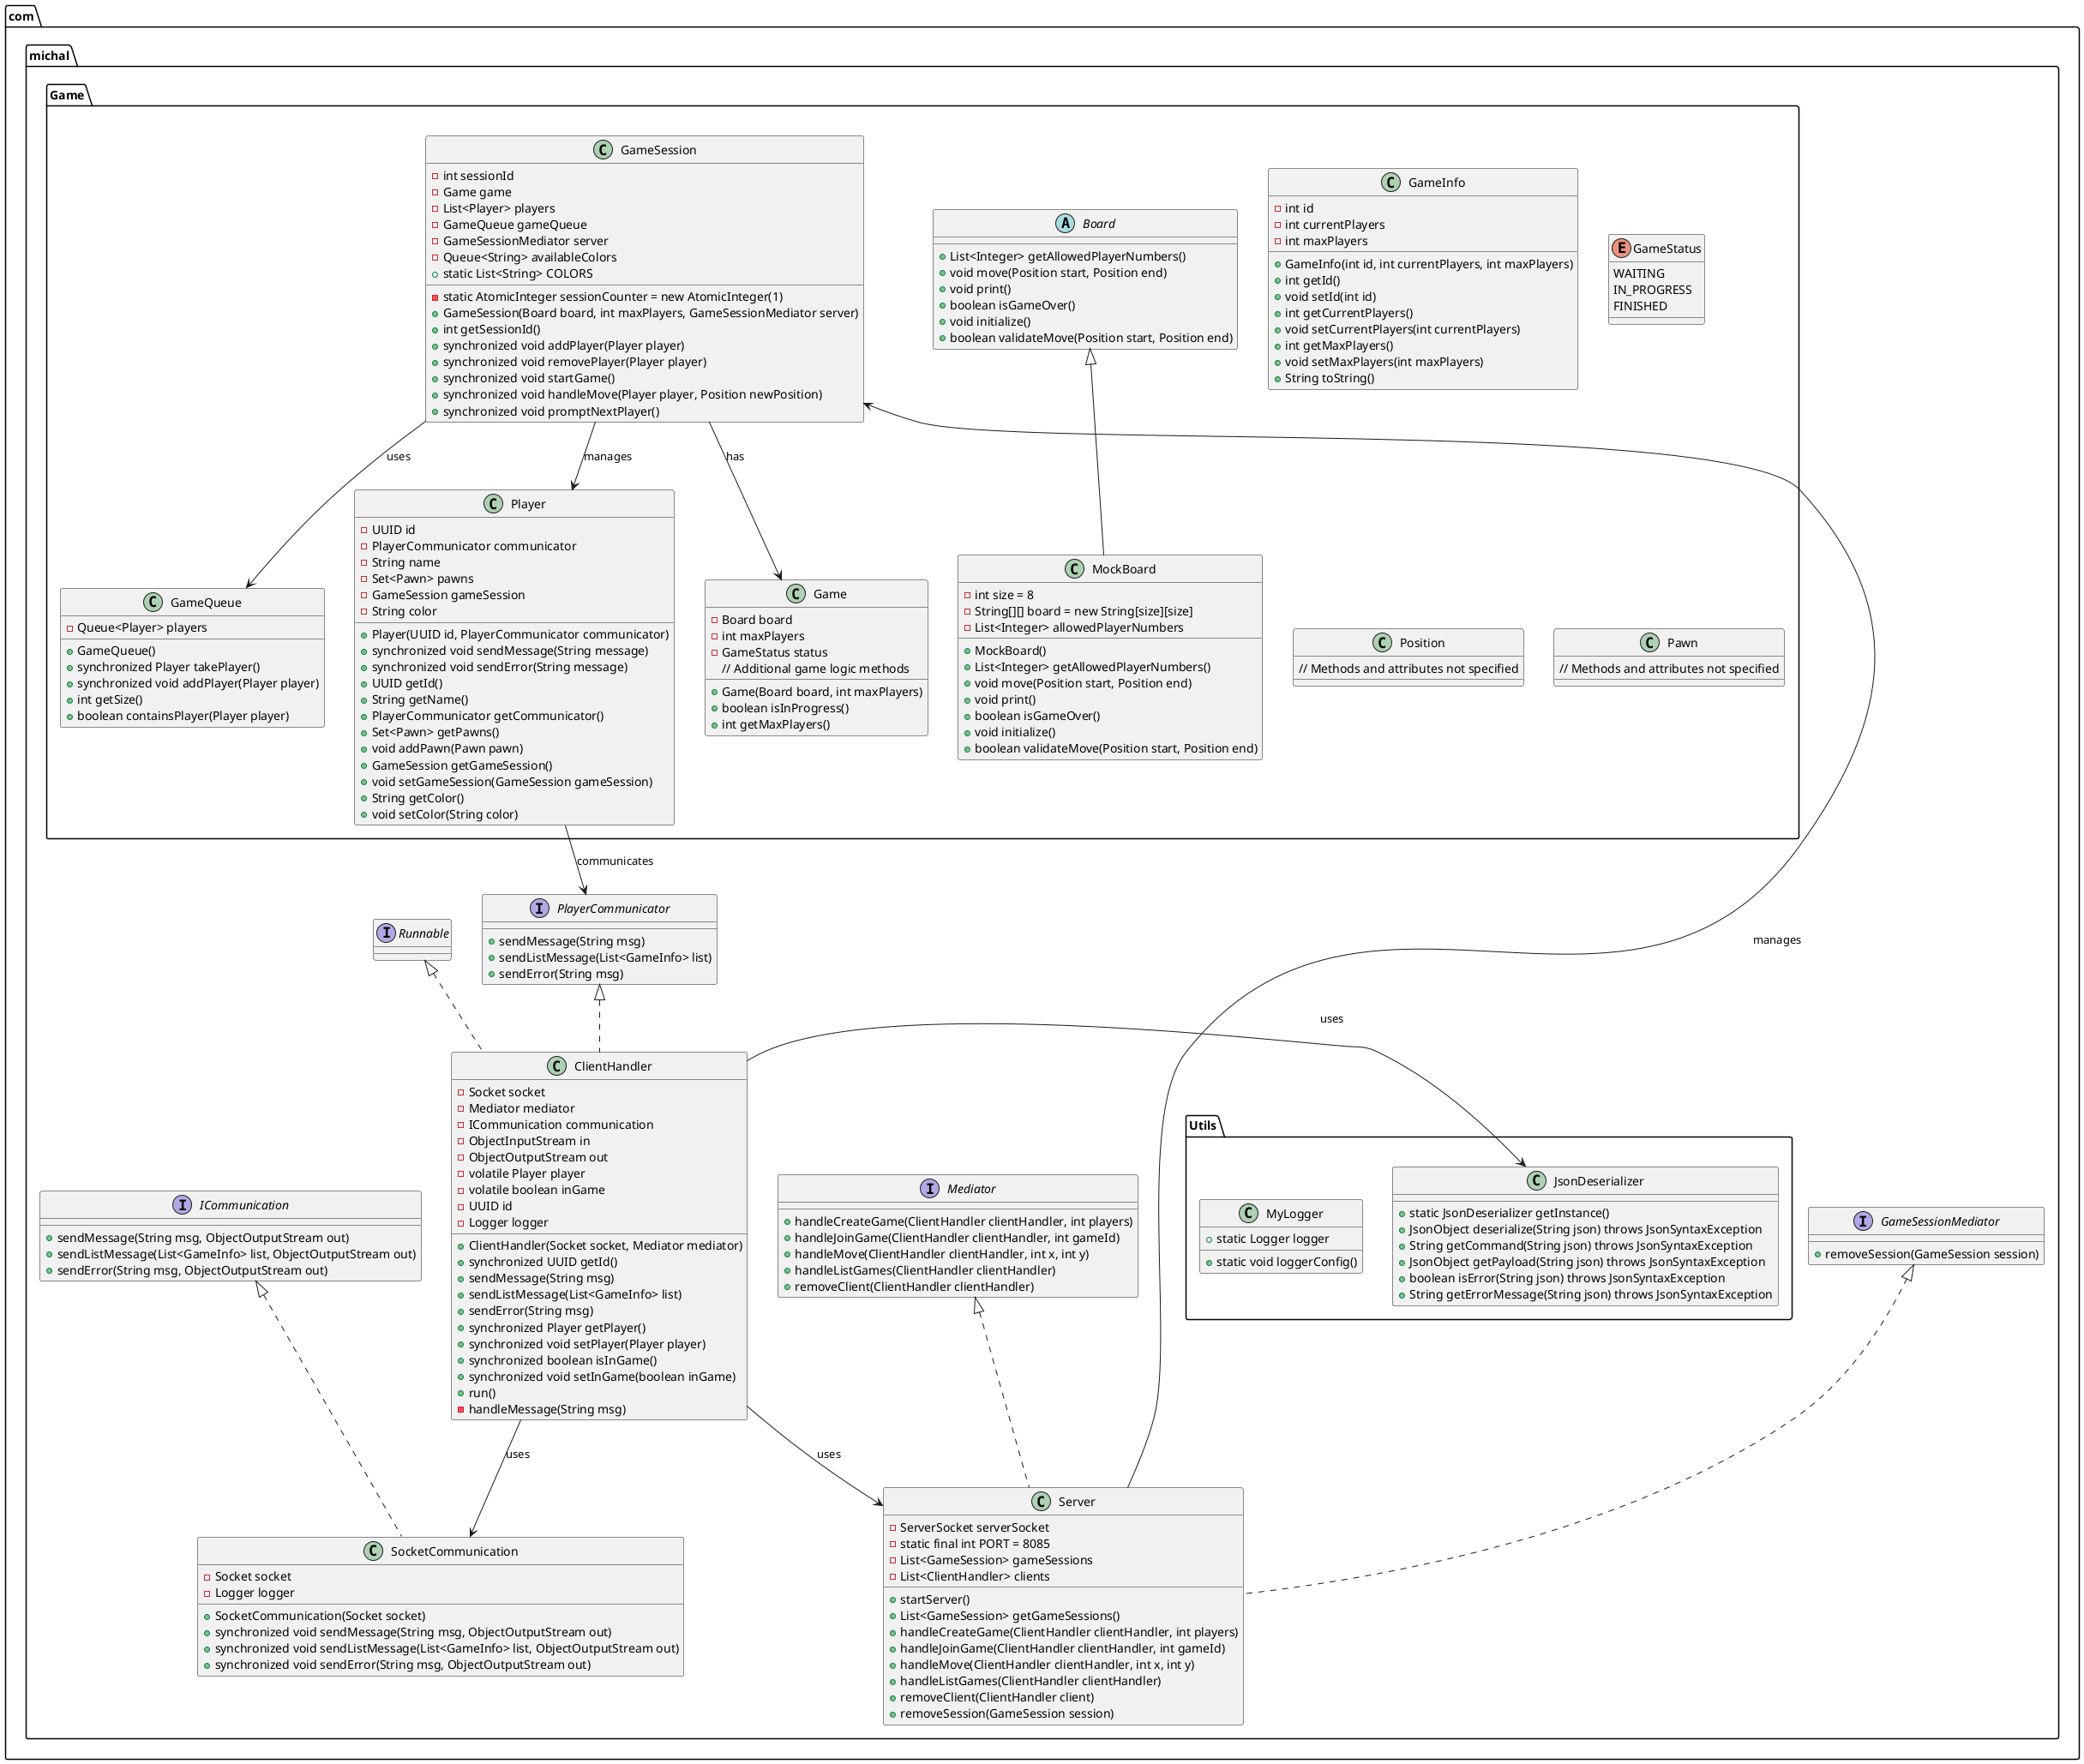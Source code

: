 @startuml

package com.michal {
    interface Mediator {
        +handleCreateGame(ClientHandler clientHandler, int players)
        +handleJoinGame(ClientHandler clientHandler, int gameId)
        +handleMove(ClientHandler clientHandler, int x, int y)
        +handleListGames(ClientHandler clientHandler)
        +removeClient(ClientHandler clientHandler)
    }

    interface PlayerCommunicator {
        +sendMessage(String msg)
        +sendListMessage(List<GameInfo> list)
        +sendError(String msg)
    }

    interface ICommunication {
        +sendMessage(String msg, ObjectOutputStream out)
        +sendListMessage(List<GameInfo> list, ObjectOutputStream out)
        +sendError(String msg, ObjectOutputStream out)
    }

    interface GameSessionMediator {
        +removeSession(GameSession session)
    }


    class ClientHandler implements Runnable, PlayerCommunicator {
        -Socket socket
        -Mediator mediator
        -ICommunication communication
        -ObjectInputStream in
        -ObjectOutputStream out
        -volatile Player player
        -volatile boolean inGame
        -UUID id
        -Logger logger
        +ClientHandler(Socket socket, Mediator mediator)
        +synchronized UUID getId()
        +sendMessage(String msg)
        +sendListMessage(List<GameInfo> list)
        +sendError(String msg)
        +synchronized Player getPlayer()
        +synchronized void setPlayer(Player player)
        +synchronized boolean isInGame()
        +synchronized void setInGame(boolean inGame)
        +run()
        -handleMessage(String msg)
    }


    class Server implements Mediator, GameSessionMediator {
        -ServerSocket serverSocket
        -static final int PORT = 8085
        -List<GameSession> gameSessions
        -List<ClientHandler> clients
        +startServer()
        +List<GameSession> getGameSessions()
        +handleCreateGame(ClientHandler clientHandler, int players)
        +handleJoinGame(ClientHandler clientHandler, int gameId)
        +handleMove(ClientHandler clientHandler, int x, int y)
        +handleListGames(ClientHandler clientHandler)
        +removeClient(ClientHandler client)
        +removeSession(GameSession session)
    }

    class SocketCommunication implements ICommunication {
        -Socket socket
        -Logger logger
        +SocketCommunication(Socket socket)
        +synchronized void sendMessage(String msg, ObjectOutputStream out)
        +synchronized void sendListMessage(List<GameInfo> list, ObjectOutputStream out)
        +synchronized void sendError(String msg, ObjectOutputStream out)
    }
}

package com.michal.Game {
    abstract class Board {
        +List<Integer> getAllowedPlayerNumbers()
        +void move(Position start, Position end)
        +void print()
        +boolean isGameOver()
        +void initialize()
        +boolean validateMove(Position start, Position end)
    }

    class MockBoard extends Board {
        -int size = 8
        -String[][] board = new String[size][size]
        -List<Integer> allowedPlayerNumbers
        +MockBoard()
        +List<Integer> getAllowedPlayerNumbers()
        +void move(Position start, Position end)
        +void print()
        +boolean isGameOver()
        +void initialize()
        +boolean validateMove(Position start, Position end)
    }

    class Game {
        -Board board
        -int maxPlayers
        -GameStatus status
        +Game(Board board, int maxPlayers)
        +boolean isInProgress()
        +int getMaxPlayers()
        // Additional game logic methods
    }

    class GameInfo {
        -int id
        -int currentPlayers
        -int maxPlayers
        +GameInfo(int id, int currentPlayers, int maxPlayers)
        +int getId()
        +void setId(int id)
        +int getCurrentPlayers()
        +void setCurrentPlayers(int currentPlayers)
        +int getMaxPlayers()
        +void setMaxPlayers(int maxPlayers)
        +String toString()
    }

    class GameQueue {
        -Queue<Player> players
        +GameQueue()
        +synchronized Player takePlayer()
        +synchronized void addPlayer(Player player)
        +int getSize()
        +boolean containsPlayer(Player player)
    }

    class GameSession {
        -static AtomicInteger sessionCounter = new AtomicInteger(1)
        -int sessionId
        -Game game
        -List<Player> players
        -GameQueue gameQueue
        -GameSessionMediator server
        -Queue<String> availableColors
        +static List<String> COLORS
        +GameSession(Board board, int maxPlayers, GameSessionMediator server)
        +int getSessionId()
        +synchronized void addPlayer(Player player)
        +synchronized void removePlayer(Player player)
        +synchronized void startGame()
        +synchronized void handleMove(Player player, Position newPosition)
        +synchronized void promptNextPlayer()
    }

    enum GameStatus {
        WAITING
        IN_PROGRESS
        FINISHED
    }

    class Player {
        -UUID id
        -PlayerCommunicator communicator
        -String name
        -Set<Pawn> pawns
        -GameSession gameSession
        -String color
        +Player(UUID id, PlayerCommunicator communicator)
        +synchronized void sendMessage(String message)
        +synchronized void sendError(String message)
        +UUID getId()
        +String getName()
        +PlayerCommunicator getCommunicator()
        +Set<Pawn> getPawns()
        +void addPawn(Pawn pawn)
        +GameSession getGameSession()
        +void setGameSession(GameSession gameSession)
        +String getColor()
        +void setColor(String color)
    }

    class Position {
        // Methods and attributes not specified
    }

    class Pawn {
        // Methods and attributes not specified
    }
}

package com.michal.Utils {
    class JsonDeserializer {
        +static JsonDeserializer getInstance()
        +JsonObject deserialize(String json) throws JsonSyntaxException
        +String getCommand(String json) throws JsonSyntaxException
        +JsonObject getPayload(String json) throws JsonSyntaxException
        +boolean isError(String json) throws JsonSyntaxException
        +String getErrorMessage(String json) throws JsonSyntaxException
    }

    class MyLogger {
        +static void loggerConfig()
        +static Logger logger
    }
}

com.michal.ClientHandler --> com.michal.Server : uses
com.michal.ClientHandler --> com.michal.SocketCommunication : uses
com.michal.Server --> com.michal.Game.GameSession : manages
com.michal.Game.GameSession --> com.michal.Game.Game : has
com.michal.Game.GameSession --> com.michal.Game.Player : manages
com.michal.Game.GameSession --> com.michal.Game.GameQueue : uses
com.michal.Game.Game --> com.michal.Game.Board.Board : uses
com.michal.Game.Player --> com.michal.PlayerCommunicator : communicates
com.michal.ClientHandler -> com.michal.Utils.JsonDeserializer : uses
com.michal.Game.Board.Board <|-- com.michal.Game.MockBoard

@enduml